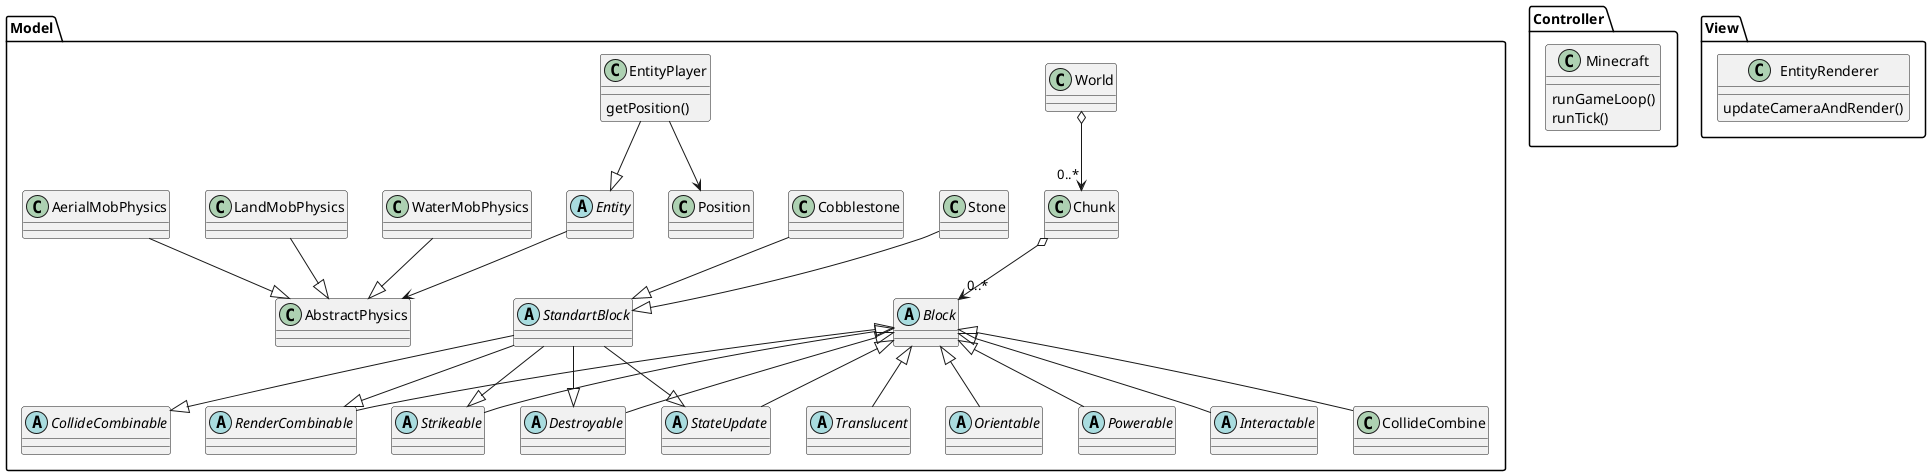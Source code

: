 @startuml

package Model{
    class World
    class Chunk

    abstract Block
    abstract Translucent
    abstract Orientable
    abstract Powerable
    abstract Interactable
    abstract CollideCombinable
    abstract RenderCombinable
    abstract Strikeable
    abstract Destroyable
    abstract StateUpdate
    abstract StandartBlock

    Block <|-- Translucent
    Block <|-- Orientable
    Block <|-- Powerable
    Block <|-- Interactable
    Block <|-- CollideCombine
    Block <|-- RenderCombinable
    Block <|-- Strikeable
    Block <|-- Destroyable
    Block <|-- StateUpdate
    StandartBlock --|> StateUpdate
    StandartBlock --|> Destroyable
    StandartBlock --|> Strikeable
    StandartBlock --|> RenderCombinable
    StandartBlock --|> CollideCombinable

    class Stone
    class Cobblestone
    Stone --|> StandartBlock
    Cobblestone --|> StandartBlock

    abstract Entity
    class EntityPlayer {
    getPosition()
    }

    class Position
    class AbstractPhysics

    EntityPlayer --> Position
    EntityPlayer --|> Entity
    Entity --> AbstractPhysics
    WaterMobPhysics --|> AbstractPhysics
    LandMobPhysics --|> AbstractPhysics
    AerialMobPhysics --|> AbstractPhysics

    World o--> "0..*" Chunk
    Chunk o--> "0..*" Block
}

package Controller{
    class Minecraft{
        runGameLoop()
        runTick()
    }
}

package View{
    class EntityRenderer{
        updateCameraAndRender()
    }
}

@enduml